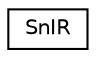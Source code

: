 digraph "Graphical Class Hierarchy"
{
 // LATEX_PDF_SIZE
  edge [fontname="Helvetica",fontsize="10",labelfontname="Helvetica",labelfontsize="10"];
  node [fontname="Helvetica",fontsize="10",shape=record];
  rankdir="LR";
  Node0 [label="SnIR",height=0.2,width=0.4,color="black", fillcolor="white", style="filled",URL="$classSnIR.html",tooltip=" "];
}

